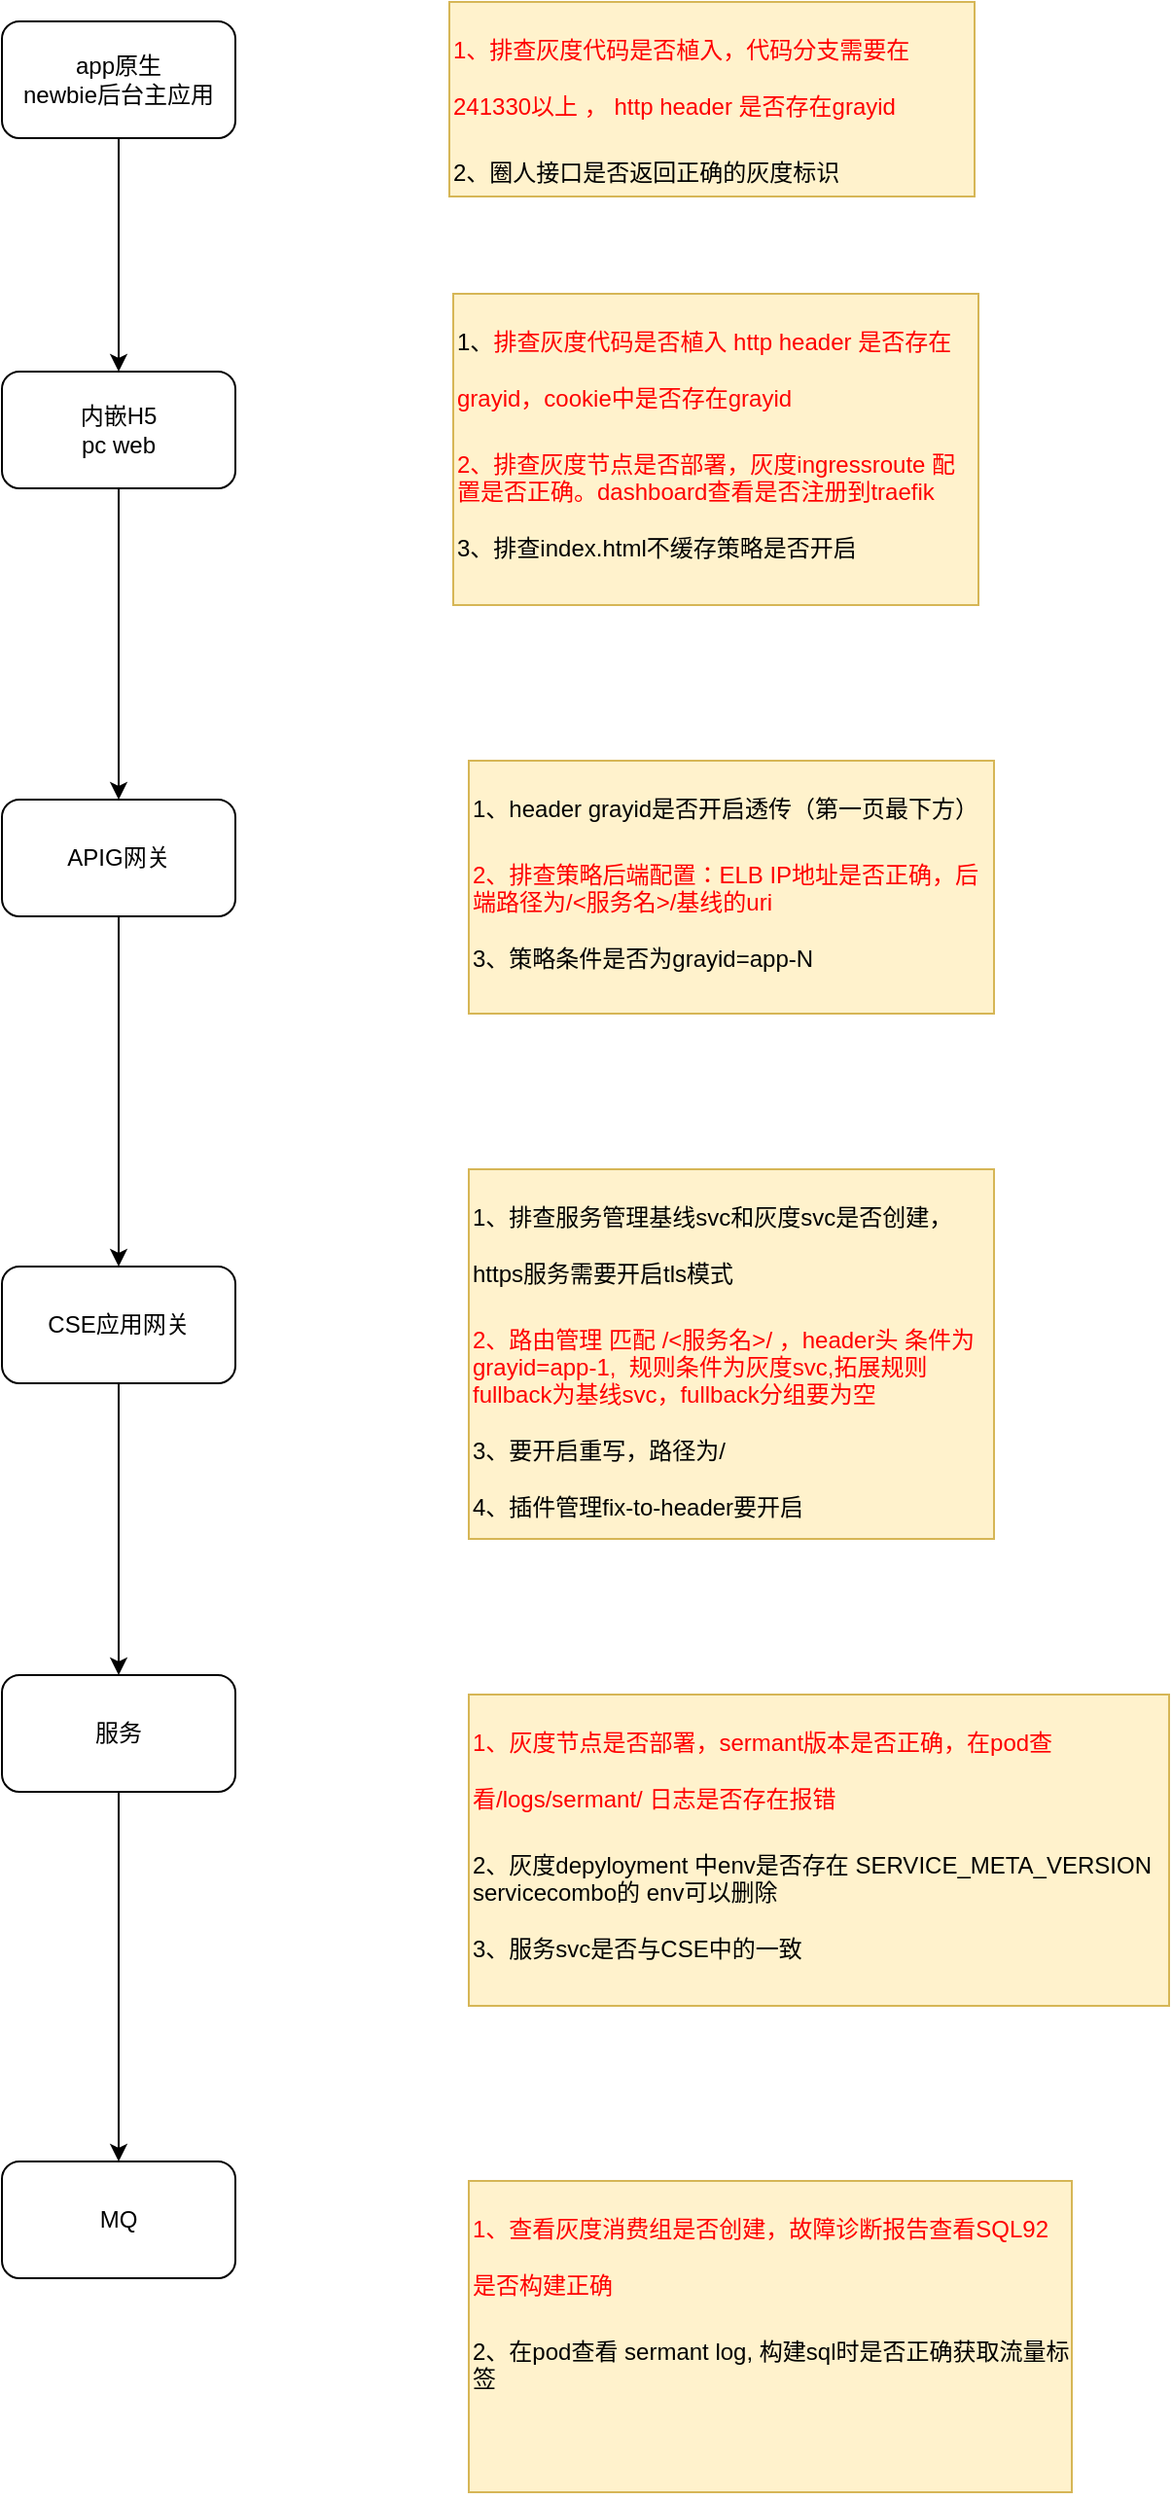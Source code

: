 <mxfile version="25.0.1">
  <diagram name="Page-1" id="F86OygyVWi8BkhpHxUEH">
    <mxGraphModel dx="1366" dy="725" grid="1" gridSize="10" guides="1" tooltips="1" connect="1" arrows="1" fold="1" page="1" pageScale="1" pageWidth="850" pageHeight="1100" math="0" shadow="0">
      <root>
        <mxCell id="0" />
        <mxCell id="1" parent="0" />
        <mxCell id="IR3WwhwO9sCtkYni7cwP-3" value="" style="edgeStyle=orthogonalEdgeStyle;rounded=0;orthogonalLoop=1;jettySize=auto;html=1;" edge="1" parent="1" source="IR3WwhwO9sCtkYni7cwP-1" target="IR3WwhwO9sCtkYni7cwP-2">
          <mxGeometry relative="1" as="geometry" />
        </mxCell>
        <mxCell id="IR3WwhwO9sCtkYni7cwP-1" value="app原生&lt;div&gt;newbie后台主应用&lt;/div&gt;" style="rounded=1;whiteSpace=wrap;html=1;" vertex="1" parent="1">
          <mxGeometry x="230" y="70" width="120" height="60" as="geometry" />
        </mxCell>
        <mxCell id="IR3WwhwO9sCtkYni7cwP-5" value="" style="edgeStyle=orthogonalEdgeStyle;rounded=0;orthogonalLoop=1;jettySize=auto;html=1;" edge="1" parent="1" source="IR3WwhwO9sCtkYni7cwP-2" target="IR3WwhwO9sCtkYni7cwP-4">
          <mxGeometry relative="1" as="geometry" />
        </mxCell>
        <mxCell id="IR3WwhwO9sCtkYni7cwP-2" value="内嵌H5&lt;div&gt;pc web&lt;/div&gt;" style="rounded=1;whiteSpace=wrap;html=1;" vertex="1" parent="1">
          <mxGeometry x="230" y="250" width="120" height="60" as="geometry" />
        </mxCell>
        <mxCell id="IR3WwhwO9sCtkYni7cwP-21" value="" style="edgeStyle=orthogonalEdgeStyle;rounded=0;orthogonalLoop=1;jettySize=auto;html=1;" edge="1" parent="1" source="IR3WwhwO9sCtkYni7cwP-4" target="IR3WwhwO9sCtkYni7cwP-20">
          <mxGeometry relative="1" as="geometry" />
        </mxCell>
        <mxCell id="IR3WwhwO9sCtkYni7cwP-4" value="APIG网关" style="rounded=1;whiteSpace=wrap;html=1;" vertex="1" parent="1">
          <mxGeometry x="230" y="470" width="120" height="60" as="geometry" />
        </mxCell>
        <mxCell id="IR3WwhwO9sCtkYni7cwP-16" value="&lt;h1 style=&quot;margin-top: 0px;&quot;&gt;&lt;font color=&quot;#ff0000&quot;&gt;&lt;span style=&quot;background-color: initial; font-size: 12px; font-weight: normal;&quot;&gt;1、排查灰度代码是否植入，代码分支需要在&lt;/span&gt;&lt;span style=&quot;background-color: initial; font-size: 12px; font-weight: 400;&quot;&gt;241330以上 ，&lt;/span&gt;&lt;span style=&quot;background-color: initial; font-size: 12px; font-weight: normal;&quot;&gt;&amp;nbsp;http header 是否存在grayid&lt;/span&gt;&lt;/font&gt;&lt;/h1&gt;&lt;div&gt;&lt;span style=&quot;background-color: initial; font-size: 12px; font-weight: normal;&quot;&gt;2、圈人接口是否返回正确的灰度标识&lt;/span&gt;&lt;/div&gt;" style="text;html=1;whiteSpace=wrap;overflow=hidden;rounded=0;fillColor=#fff2cc;strokeColor=#d6b656;" vertex="1" parent="1">
          <mxGeometry x="460" y="60" width="270" height="100" as="geometry" />
        </mxCell>
        <mxCell id="IR3WwhwO9sCtkYni7cwP-17" value="&lt;h1 style=&quot;margin-top: 0px;&quot;&gt;&lt;span style=&quot;background-color: initial; font-size: 12px; font-weight: normal;&quot;&gt;1、&lt;font color=&quot;#ff0000&quot;&gt;排查灰度代码是否植入 http header 是否存在grayid，cookie中是否存在grayid&lt;/font&gt;&lt;/span&gt;&lt;/h1&gt;&lt;div&gt;&lt;span style=&quot;background-color: initial; font-size: 12px; font-weight: normal;&quot;&gt;&lt;font color=&quot;#ff0000&quot;&gt;2、排查灰度节点是否部署，灰度ingressroute 配置是否正确。dashboard查看是否注册到traefik&lt;/font&gt;&lt;/span&gt;&lt;/div&gt;&lt;div&gt;&lt;span style=&quot;background-color: initial; font-size: 12px; font-weight: normal;&quot;&gt;&lt;br&gt;&lt;/span&gt;&lt;/div&gt;&lt;div&gt;3、排查index.html不缓存策略是否开启&lt;/div&gt;" style="text;html=1;whiteSpace=wrap;overflow=hidden;rounded=0;fillColor=#fff2cc;strokeColor=#d6b656;" vertex="1" parent="1">
          <mxGeometry x="462" y="210" width="270" height="160" as="geometry" />
        </mxCell>
        <mxCell id="IR3WwhwO9sCtkYni7cwP-27" value="" style="edgeStyle=orthogonalEdgeStyle;rounded=0;orthogonalLoop=1;jettySize=auto;html=1;" edge="1" parent="1" source="IR3WwhwO9sCtkYni7cwP-20" target="IR3WwhwO9sCtkYni7cwP-26">
          <mxGeometry relative="1" as="geometry" />
        </mxCell>
        <mxCell id="IR3WwhwO9sCtkYni7cwP-20" value="CSE应用网关" style="rounded=1;whiteSpace=wrap;html=1;" vertex="1" parent="1">
          <mxGeometry x="230" y="710" width="120" height="60" as="geometry" />
        </mxCell>
        <mxCell id="IR3WwhwO9sCtkYni7cwP-22" value="&lt;h1 style=&quot;margin-top: 0px;&quot;&gt;&lt;span style=&quot;font-size: 12px; font-weight: 400;&quot;&gt;1、header grayid是否开启透传（第一页最下方）&lt;/span&gt;&lt;/h1&gt;&lt;div&gt;&lt;font color=&quot;#ff0000&quot;&gt;&lt;span style=&quot;font-size: 12px; font-weight: 400;&quot;&gt;2、&lt;/span&gt;&lt;span style=&quot;background-color: initial;&quot;&gt;排查策略后端配置：ELB IP地址是否正确，后端路径为/&amp;lt;服务名&amp;gt;/基线的uri&amp;nbsp;&lt;/span&gt;&lt;/font&gt;&lt;/div&gt;&lt;div&gt;&lt;span style=&quot;background-color: initial;&quot;&gt;&lt;br&gt;&lt;/span&gt;&lt;/div&gt;&lt;div&gt;&lt;span style=&quot;background-color: initial;&quot;&gt;3、策略条件是否为grayid=app-N&lt;/span&gt;&lt;/div&gt;" style="text;html=1;whiteSpace=wrap;overflow=hidden;rounded=0;fillColor=#fff2cc;strokeColor=#d6b656;" vertex="1" parent="1">
          <mxGeometry x="470" y="450" width="270" height="130" as="geometry" />
        </mxCell>
        <mxCell id="IR3WwhwO9sCtkYni7cwP-24" value="&lt;h1 style=&quot;margin-top: 0px;&quot;&gt;&lt;span style=&quot;font-size: 12px; font-weight: 400;&quot;&gt;1、排查服务管理基线svc和灰度svc是否创建，https服务需要开启tls模式&lt;/span&gt;&lt;/h1&gt;&lt;div&gt;&lt;span style=&quot;font-size: 12px; font-weight: 400;&quot;&gt;&lt;font color=&quot;#ff0000&quot;&gt;2、路由管理 匹配 /&amp;lt;服务名&amp;gt;/ ，header头 条件为 grayid=app-1,&amp;nbsp; 规则条件为灰度svc,拓展规则fullback为基线svc，fullback分组要为空&lt;/font&gt;&lt;/span&gt;&lt;/div&gt;&lt;div&gt;&lt;span style=&quot;font-size: 12px; font-weight: 400;&quot;&gt;&amp;nbsp;&lt;/span&gt;&lt;/div&gt;&lt;div&gt;&lt;span style=&quot;font-size: 12px; font-weight: 400;&quot;&gt;3、要开启重写，路径为/&lt;/span&gt;&lt;/div&gt;&lt;div&gt;&lt;span style=&quot;font-size: 12px; font-weight: 400;&quot;&gt;&lt;br&gt;&lt;/span&gt;&lt;/div&gt;&lt;div&gt;&lt;span style=&quot;font-size: 12px; font-weight: 400;&quot;&gt;4、插件管理fix-to-header要开启&lt;/span&gt;&lt;/div&gt;&lt;div&gt;&lt;span style=&quot;font-size: 12px; font-weight: 400;&quot;&gt;&lt;br&gt;&lt;/span&gt;&lt;/div&gt;" style="text;html=1;whiteSpace=wrap;overflow=hidden;rounded=0;fillColor=#fff2cc;strokeColor=#d6b656;" vertex="1" parent="1">
          <mxGeometry x="470" y="660" width="270" height="190" as="geometry" />
        </mxCell>
        <mxCell id="IR3WwhwO9sCtkYni7cwP-33" value="" style="edgeStyle=orthogonalEdgeStyle;rounded=0;orthogonalLoop=1;jettySize=auto;html=1;" edge="1" parent="1" source="IR3WwhwO9sCtkYni7cwP-26" target="IR3WwhwO9sCtkYni7cwP-32">
          <mxGeometry relative="1" as="geometry" />
        </mxCell>
        <mxCell id="IR3WwhwO9sCtkYni7cwP-26" value="服务" style="rounded=1;whiteSpace=wrap;html=1;" vertex="1" parent="1">
          <mxGeometry x="230" y="920" width="120" height="60" as="geometry" />
        </mxCell>
        <mxCell id="IR3WwhwO9sCtkYni7cwP-30" value="&lt;h1 style=&quot;margin-top: 0px;&quot;&gt;&lt;font color=&quot;#ff0000&quot;&gt;&lt;span style=&quot;font-size: 12px; font-weight: 400;&quot;&gt;1、&lt;/span&gt;&lt;span style=&quot;font-size: 12px; font-weight: 400; background-color: initial;&quot;&gt;灰度节点是否部署，sermant版本是否正确，在pod查看/logs/sermant/ 日志是否存在报错&lt;/span&gt;&lt;/font&gt;&lt;/h1&gt;&lt;div&gt;2、灰度depyloyment 中env是否存在 SERVICE_META_VERSION&lt;/div&gt;&lt;div&gt;servicecombo的 env可以删除&lt;/div&gt;&lt;div&gt;&lt;br&gt;&lt;/div&gt;&lt;div&gt;3、服务svc是否与CSE中的一致&lt;/div&gt;" style="text;html=1;whiteSpace=wrap;overflow=hidden;rounded=0;fillColor=#fff2cc;strokeColor=#d6b656;" vertex="1" parent="1">
          <mxGeometry x="470" y="930" width="360" height="160" as="geometry" />
        </mxCell>
        <mxCell id="IR3WwhwO9sCtkYni7cwP-32" value="MQ" style="rounded=1;whiteSpace=wrap;html=1;" vertex="1" parent="1">
          <mxGeometry x="230" y="1170" width="120" height="60" as="geometry" />
        </mxCell>
        <mxCell id="IR3WwhwO9sCtkYni7cwP-34" value="&lt;h1 style=&quot;margin-top: 0px;&quot;&gt;&lt;font color=&quot;#ff0000&quot;&gt;&lt;span style=&quot;font-size: 12px; font-weight: 400;&quot;&gt;1、查看灰度消费组是否创建，故障诊断报告查看SQL92是否构建正确&lt;/span&gt;&lt;/font&gt;&lt;/h1&gt;&lt;div&gt;2、在pod查看 sermant log, 构建sql时是否正确获取流量标签&amp;nbsp;&lt;/div&gt;" style="text;html=1;whiteSpace=wrap;overflow=hidden;rounded=0;fillColor=#fff2cc;strokeColor=#d6b656;" vertex="1" parent="1">
          <mxGeometry x="470" y="1180" width="310" height="160" as="geometry" />
        </mxCell>
      </root>
    </mxGraphModel>
  </diagram>
</mxfile>
